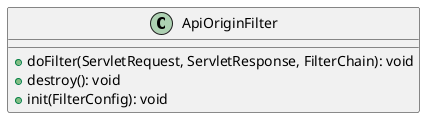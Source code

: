 @startuml

    class ApiOriginFilter {
        +doFilter(ServletRequest, ServletResponse, FilterChain): void
        +destroy(): void
        +init(FilterConfig): void
    }

@enduml
